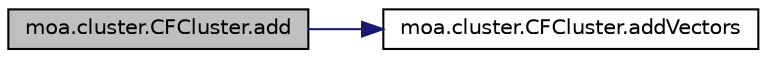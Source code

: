 digraph G
{
  edge [fontname="Helvetica",fontsize="10",labelfontname="Helvetica",labelfontsize="10"];
  node [fontname="Helvetica",fontsize="10",shape=record];
  rankdir=LR;
  Node1 [label="moa.cluster.CFCluster.add",height=0.2,width=0.4,color="black", fillcolor="grey75", style="filled" fontcolor="black"];
  Node1 -> Node2 [color="midnightblue",fontsize="10",style="solid",fontname="Helvetica"];
  Node2 [label="moa.cluster.CFCluster.addVectors",height=0.2,width=0.4,color="black", fillcolor="white", style="filled",URL="$classmoa_1_1cluster_1_1CFCluster.html#a156286409eff0e12207c540e72ee0128",tooltip="Adds the second array to the first array element by element."];
}
